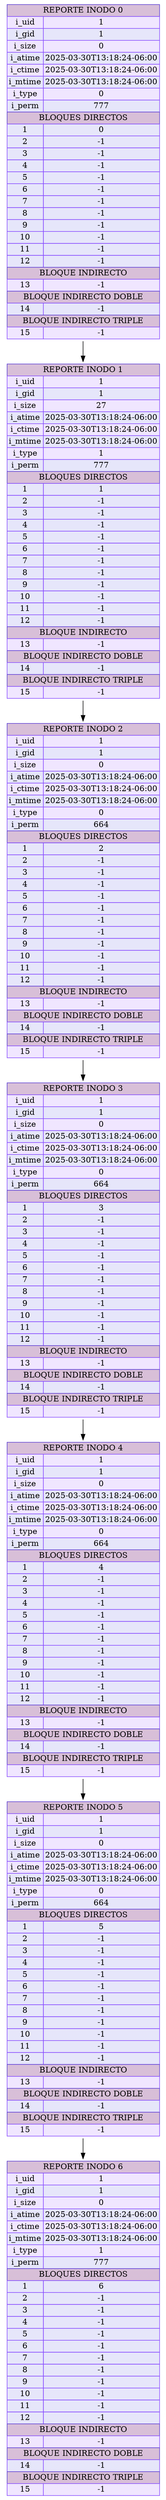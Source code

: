 digraph G {
        node [shape=plaintext]
    inode0 [label=<
            <table border="0" cellborder="1" cellspacing="0" bgcolor="#E6E6FA" color="#8A4FFF">
                <tr><td colspan="2" bgcolor="#D8BFD8" color="#5D3FD3"> REPORTE INODO 0 </td></tr>
                <tr><td bgcolor="#F0E6FF">i_uid</td><td bgcolor="#F0E6FF">1</td></tr>
                <tr><td bgcolor="#E6E6FA">i_gid</td><td bgcolor="#E6E6FA">1</td></tr>
                <tr><td bgcolor="#F0E6FF">i_size</td><td bgcolor="#F0E6FF">0</td></tr>
                <tr><td bgcolor="#E6E6FA">i_atime</td><td bgcolor="#E6E6FA">2025-03-30T13:18:24-06:00</td></tr>
                <tr><td bgcolor="#F0E6FF">i_ctime</td><td bgcolor="#F0E6FF">2025-03-30T13:18:24-06:00</td></tr>
                <tr><td bgcolor="#E6E6FA">i_mtime</td><td bgcolor="#E6E6FA">2025-03-30T13:18:24-06:00</td></tr>
                <tr><td bgcolor="#F0E6FF">i_type</td><td bgcolor="#F0E6FF">0</td></tr>
                <tr><td bgcolor="#E6E6FA">i_perm</td><td bgcolor="#E6E6FA">777</td></tr>
                <tr><td colspan="2" bgcolor="#D8BFD8" color="#5D3FD3">BLOQUES DIRECTOS</td></tr>
            <tr><td>1</td><td>0</td></tr><tr><td>2</td><td>-1</td></tr><tr><td>3</td><td>-1</td></tr><tr><td>4</td><td>-1</td></tr><tr><td>5</td><td>-1</td></tr><tr><td>6</td><td>-1</td></tr><tr><td>7</td><td>-1</td></tr><tr><td>8</td><td>-1</td></tr><tr><td>9</td><td>-1</td></tr><tr><td>10</td><td>-1</td></tr><tr><td>11</td><td>-1</td></tr><tr><td>12</td><td>-1</td></tr>
                <tr><td colspan="2" bgcolor="#D8BFD8" color="#5D3FD3">BLOQUE INDIRECTO</td></tr>
                <tr><td bgcolor="#F0E6FF">13</td><td bgcolor="#F0E6FF">-1</td></tr>
                <tr><td colspan="2" bgcolor="#D8BFD8" color="#5D3FD3">BLOQUE INDIRECTO DOBLE</td></tr>
                <tr><td bgcolor="#E6E6FA">14</td><td bgcolor="#E6E6FA">-1</td></tr>
                <tr><td colspan="2" bgcolor="#D8BFD8" color="#5D3FD3">BLOQUE INDIRECTO TRIPLE</td></tr>
                <tr><td bgcolor="#F0E6FF">15</td><td bgcolor="#F0E6FF">-1</td></tr>
            </table>>];
        inode0 -> inode1;
inode1 [label=<
            <table border="0" cellborder="1" cellspacing="0" bgcolor="#E6E6FA" color="#8A4FFF">
                <tr><td colspan="2" bgcolor="#D8BFD8" color="#5D3FD3"> REPORTE INODO 1 </td></tr>
                <tr><td bgcolor="#F0E6FF">i_uid</td><td bgcolor="#F0E6FF">1</td></tr>
                <tr><td bgcolor="#E6E6FA">i_gid</td><td bgcolor="#E6E6FA">1</td></tr>
                <tr><td bgcolor="#F0E6FF">i_size</td><td bgcolor="#F0E6FF">27</td></tr>
                <tr><td bgcolor="#E6E6FA">i_atime</td><td bgcolor="#E6E6FA">2025-03-30T13:18:24-06:00</td></tr>
                <tr><td bgcolor="#F0E6FF">i_ctime</td><td bgcolor="#F0E6FF">2025-03-30T13:18:24-06:00</td></tr>
                <tr><td bgcolor="#E6E6FA">i_mtime</td><td bgcolor="#E6E6FA">2025-03-30T13:18:24-06:00</td></tr>
                <tr><td bgcolor="#F0E6FF">i_type</td><td bgcolor="#F0E6FF">1</td></tr>
                <tr><td bgcolor="#E6E6FA">i_perm</td><td bgcolor="#E6E6FA">777</td></tr>
                <tr><td colspan="2" bgcolor="#D8BFD8" color="#5D3FD3">BLOQUES DIRECTOS</td></tr>
            <tr><td>1</td><td>1</td></tr><tr><td>2</td><td>-1</td></tr><tr><td>3</td><td>-1</td></tr><tr><td>4</td><td>-1</td></tr><tr><td>5</td><td>-1</td></tr><tr><td>6</td><td>-1</td></tr><tr><td>7</td><td>-1</td></tr><tr><td>8</td><td>-1</td></tr><tr><td>9</td><td>-1</td></tr><tr><td>10</td><td>-1</td></tr><tr><td>11</td><td>-1</td></tr><tr><td>12</td><td>-1</td></tr>
                <tr><td colspan="2" bgcolor="#D8BFD8" color="#5D3FD3">BLOQUE INDIRECTO</td></tr>
                <tr><td bgcolor="#F0E6FF">13</td><td bgcolor="#F0E6FF">-1</td></tr>
                <tr><td colspan="2" bgcolor="#D8BFD8" color="#5D3FD3">BLOQUE INDIRECTO DOBLE</td></tr>
                <tr><td bgcolor="#E6E6FA">14</td><td bgcolor="#E6E6FA">-1</td></tr>
                <tr><td colspan="2" bgcolor="#D8BFD8" color="#5D3FD3">BLOQUE INDIRECTO TRIPLE</td></tr>
                <tr><td bgcolor="#F0E6FF">15</td><td bgcolor="#F0E6FF">-1</td></tr>
            </table>>];
        inode1 -> inode2;
inode2 [label=<
            <table border="0" cellborder="1" cellspacing="0" bgcolor="#E6E6FA" color="#8A4FFF">
                <tr><td colspan="2" bgcolor="#D8BFD8" color="#5D3FD3"> REPORTE INODO 2 </td></tr>
                <tr><td bgcolor="#F0E6FF">i_uid</td><td bgcolor="#F0E6FF">1</td></tr>
                <tr><td bgcolor="#E6E6FA">i_gid</td><td bgcolor="#E6E6FA">1</td></tr>
                <tr><td bgcolor="#F0E6FF">i_size</td><td bgcolor="#F0E6FF">0</td></tr>
                <tr><td bgcolor="#E6E6FA">i_atime</td><td bgcolor="#E6E6FA">2025-03-30T13:18:24-06:00</td></tr>
                <tr><td bgcolor="#F0E6FF">i_ctime</td><td bgcolor="#F0E6FF">2025-03-30T13:18:24-06:00</td></tr>
                <tr><td bgcolor="#E6E6FA">i_mtime</td><td bgcolor="#E6E6FA">2025-03-30T13:18:24-06:00</td></tr>
                <tr><td bgcolor="#F0E6FF">i_type</td><td bgcolor="#F0E6FF">0</td></tr>
                <tr><td bgcolor="#E6E6FA">i_perm</td><td bgcolor="#E6E6FA">664</td></tr>
                <tr><td colspan="2" bgcolor="#D8BFD8" color="#5D3FD3">BLOQUES DIRECTOS</td></tr>
            <tr><td>1</td><td>2</td></tr><tr><td>2</td><td>-1</td></tr><tr><td>3</td><td>-1</td></tr><tr><td>4</td><td>-1</td></tr><tr><td>5</td><td>-1</td></tr><tr><td>6</td><td>-1</td></tr><tr><td>7</td><td>-1</td></tr><tr><td>8</td><td>-1</td></tr><tr><td>9</td><td>-1</td></tr><tr><td>10</td><td>-1</td></tr><tr><td>11</td><td>-1</td></tr><tr><td>12</td><td>-1</td></tr>
                <tr><td colspan="2" bgcolor="#D8BFD8" color="#5D3FD3">BLOQUE INDIRECTO</td></tr>
                <tr><td bgcolor="#F0E6FF">13</td><td bgcolor="#F0E6FF">-1</td></tr>
                <tr><td colspan="2" bgcolor="#D8BFD8" color="#5D3FD3">BLOQUE INDIRECTO DOBLE</td></tr>
                <tr><td bgcolor="#E6E6FA">14</td><td bgcolor="#E6E6FA">-1</td></tr>
                <tr><td colspan="2" bgcolor="#D8BFD8" color="#5D3FD3">BLOQUE INDIRECTO TRIPLE</td></tr>
                <tr><td bgcolor="#F0E6FF">15</td><td bgcolor="#F0E6FF">-1</td></tr>
            </table>>];
        inode2 -> inode3;
inode3 [label=<
            <table border="0" cellborder="1" cellspacing="0" bgcolor="#E6E6FA" color="#8A4FFF">
                <tr><td colspan="2" bgcolor="#D8BFD8" color="#5D3FD3"> REPORTE INODO 3 </td></tr>
                <tr><td bgcolor="#F0E6FF">i_uid</td><td bgcolor="#F0E6FF">1</td></tr>
                <tr><td bgcolor="#E6E6FA">i_gid</td><td bgcolor="#E6E6FA">1</td></tr>
                <tr><td bgcolor="#F0E6FF">i_size</td><td bgcolor="#F0E6FF">0</td></tr>
                <tr><td bgcolor="#E6E6FA">i_atime</td><td bgcolor="#E6E6FA">2025-03-30T13:18:24-06:00</td></tr>
                <tr><td bgcolor="#F0E6FF">i_ctime</td><td bgcolor="#F0E6FF">2025-03-30T13:18:24-06:00</td></tr>
                <tr><td bgcolor="#E6E6FA">i_mtime</td><td bgcolor="#E6E6FA">2025-03-30T13:18:24-06:00</td></tr>
                <tr><td bgcolor="#F0E6FF">i_type</td><td bgcolor="#F0E6FF">0</td></tr>
                <tr><td bgcolor="#E6E6FA">i_perm</td><td bgcolor="#E6E6FA">664</td></tr>
                <tr><td colspan="2" bgcolor="#D8BFD8" color="#5D3FD3">BLOQUES DIRECTOS</td></tr>
            <tr><td>1</td><td>3</td></tr><tr><td>2</td><td>-1</td></tr><tr><td>3</td><td>-1</td></tr><tr><td>4</td><td>-1</td></tr><tr><td>5</td><td>-1</td></tr><tr><td>6</td><td>-1</td></tr><tr><td>7</td><td>-1</td></tr><tr><td>8</td><td>-1</td></tr><tr><td>9</td><td>-1</td></tr><tr><td>10</td><td>-1</td></tr><tr><td>11</td><td>-1</td></tr><tr><td>12</td><td>-1</td></tr>
                <tr><td colspan="2" bgcolor="#D8BFD8" color="#5D3FD3">BLOQUE INDIRECTO</td></tr>
                <tr><td bgcolor="#F0E6FF">13</td><td bgcolor="#F0E6FF">-1</td></tr>
                <tr><td colspan="2" bgcolor="#D8BFD8" color="#5D3FD3">BLOQUE INDIRECTO DOBLE</td></tr>
                <tr><td bgcolor="#E6E6FA">14</td><td bgcolor="#E6E6FA">-1</td></tr>
                <tr><td colspan="2" bgcolor="#D8BFD8" color="#5D3FD3">BLOQUE INDIRECTO TRIPLE</td></tr>
                <tr><td bgcolor="#F0E6FF">15</td><td bgcolor="#F0E6FF">-1</td></tr>
            </table>>];
        inode3 -> inode4;
inode4 [label=<
            <table border="0" cellborder="1" cellspacing="0" bgcolor="#E6E6FA" color="#8A4FFF">
                <tr><td colspan="2" bgcolor="#D8BFD8" color="#5D3FD3"> REPORTE INODO 4 </td></tr>
                <tr><td bgcolor="#F0E6FF">i_uid</td><td bgcolor="#F0E6FF">1</td></tr>
                <tr><td bgcolor="#E6E6FA">i_gid</td><td bgcolor="#E6E6FA">1</td></tr>
                <tr><td bgcolor="#F0E6FF">i_size</td><td bgcolor="#F0E6FF">0</td></tr>
                <tr><td bgcolor="#E6E6FA">i_atime</td><td bgcolor="#E6E6FA">2025-03-30T13:18:24-06:00</td></tr>
                <tr><td bgcolor="#F0E6FF">i_ctime</td><td bgcolor="#F0E6FF">2025-03-30T13:18:24-06:00</td></tr>
                <tr><td bgcolor="#E6E6FA">i_mtime</td><td bgcolor="#E6E6FA">2025-03-30T13:18:24-06:00</td></tr>
                <tr><td bgcolor="#F0E6FF">i_type</td><td bgcolor="#F0E6FF">0</td></tr>
                <tr><td bgcolor="#E6E6FA">i_perm</td><td bgcolor="#E6E6FA">664</td></tr>
                <tr><td colspan="2" bgcolor="#D8BFD8" color="#5D3FD3">BLOQUES DIRECTOS</td></tr>
            <tr><td>1</td><td>4</td></tr><tr><td>2</td><td>-1</td></tr><tr><td>3</td><td>-1</td></tr><tr><td>4</td><td>-1</td></tr><tr><td>5</td><td>-1</td></tr><tr><td>6</td><td>-1</td></tr><tr><td>7</td><td>-1</td></tr><tr><td>8</td><td>-1</td></tr><tr><td>9</td><td>-1</td></tr><tr><td>10</td><td>-1</td></tr><tr><td>11</td><td>-1</td></tr><tr><td>12</td><td>-1</td></tr>
                <tr><td colspan="2" bgcolor="#D8BFD8" color="#5D3FD3">BLOQUE INDIRECTO</td></tr>
                <tr><td bgcolor="#F0E6FF">13</td><td bgcolor="#F0E6FF">-1</td></tr>
                <tr><td colspan="2" bgcolor="#D8BFD8" color="#5D3FD3">BLOQUE INDIRECTO DOBLE</td></tr>
                <tr><td bgcolor="#E6E6FA">14</td><td bgcolor="#E6E6FA">-1</td></tr>
                <tr><td colspan="2" bgcolor="#D8BFD8" color="#5D3FD3">BLOQUE INDIRECTO TRIPLE</td></tr>
                <tr><td bgcolor="#F0E6FF">15</td><td bgcolor="#F0E6FF">-1</td></tr>
            </table>>];
        inode4 -> inode5;
inode5 [label=<
            <table border="0" cellborder="1" cellspacing="0" bgcolor="#E6E6FA" color="#8A4FFF">
                <tr><td colspan="2" bgcolor="#D8BFD8" color="#5D3FD3"> REPORTE INODO 5 </td></tr>
                <tr><td bgcolor="#F0E6FF">i_uid</td><td bgcolor="#F0E6FF">1</td></tr>
                <tr><td bgcolor="#E6E6FA">i_gid</td><td bgcolor="#E6E6FA">1</td></tr>
                <tr><td bgcolor="#F0E6FF">i_size</td><td bgcolor="#F0E6FF">0</td></tr>
                <tr><td bgcolor="#E6E6FA">i_atime</td><td bgcolor="#E6E6FA">2025-03-30T13:18:24-06:00</td></tr>
                <tr><td bgcolor="#F0E6FF">i_ctime</td><td bgcolor="#F0E6FF">2025-03-30T13:18:24-06:00</td></tr>
                <tr><td bgcolor="#E6E6FA">i_mtime</td><td bgcolor="#E6E6FA">2025-03-30T13:18:24-06:00</td></tr>
                <tr><td bgcolor="#F0E6FF">i_type</td><td bgcolor="#F0E6FF">0</td></tr>
                <tr><td bgcolor="#E6E6FA">i_perm</td><td bgcolor="#E6E6FA">664</td></tr>
                <tr><td colspan="2" bgcolor="#D8BFD8" color="#5D3FD3">BLOQUES DIRECTOS</td></tr>
            <tr><td>1</td><td>5</td></tr><tr><td>2</td><td>-1</td></tr><tr><td>3</td><td>-1</td></tr><tr><td>4</td><td>-1</td></tr><tr><td>5</td><td>-1</td></tr><tr><td>6</td><td>-1</td></tr><tr><td>7</td><td>-1</td></tr><tr><td>8</td><td>-1</td></tr><tr><td>9</td><td>-1</td></tr><tr><td>10</td><td>-1</td></tr><tr><td>11</td><td>-1</td></tr><tr><td>12</td><td>-1</td></tr>
                <tr><td colspan="2" bgcolor="#D8BFD8" color="#5D3FD3">BLOQUE INDIRECTO</td></tr>
                <tr><td bgcolor="#F0E6FF">13</td><td bgcolor="#F0E6FF">-1</td></tr>
                <tr><td colspan="2" bgcolor="#D8BFD8" color="#5D3FD3">BLOQUE INDIRECTO DOBLE</td></tr>
                <tr><td bgcolor="#E6E6FA">14</td><td bgcolor="#E6E6FA">-1</td></tr>
                <tr><td colspan="2" bgcolor="#D8BFD8" color="#5D3FD3">BLOQUE INDIRECTO TRIPLE</td></tr>
                <tr><td bgcolor="#F0E6FF">15</td><td bgcolor="#F0E6FF">-1</td></tr>
            </table>>];
        inode5 -> inode6;
inode6 [label=<
            <table border="0" cellborder="1" cellspacing="0" bgcolor="#E6E6FA" color="#8A4FFF">
                <tr><td colspan="2" bgcolor="#D8BFD8" color="#5D3FD3"> REPORTE INODO 6 </td></tr>
                <tr><td bgcolor="#F0E6FF">i_uid</td><td bgcolor="#F0E6FF">1</td></tr>
                <tr><td bgcolor="#E6E6FA">i_gid</td><td bgcolor="#E6E6FA">1</td></tr>
                <tr><td bgcolor="#F0E6FF">i_size</td><td bgcolor="#F0E6FF">0</td></tr>
                <tr><td bgcolor="#E6E6FA">i_atime</td><td bgcolor="#E6E6FA">2025-03-30T13:18:24-06:00</td></tr>
                <tr><td bgcolor="#F0E6FF">i_ctime</td><td bgcolor="#F0E6FF">2025-03-30T13:18:24-06:00</td></tr>
                <tr><td bgcolor="#E6E6FA">i_mtime</td><td bgcolor="#E6E6FA">2025-03-30T13:18:24-06:00</td></tr>
                <tr><td bgcolor="#F0E6FF">i_type</td><td bgcolor="#F0E6FF">1</td></tr>
                <tr><td bgcolor="#E6E6FA">i_perm</td><td bgcolor="#E6E6FA">777</td></tr>
                <tr><td colspan="2" bgcolor="#D8BFD8" color="#5D3FD3">BLOQUES DIRECTOS</td></tr>
            <tr><td>1</td><td>6</td></tr><tr><td>2</td><td>-1</td></tr><tr><td>3</td><td>-1</td></tr><tr><td>4</td><td>-1</td></tr><tr><td>5</td><td>-1</td></tr><tr><td>6</td><td>-1</td></tr><tr><td>7</td><td>-1</td></tr><tr><td>8</td><td>-1</td></tr><tr><td>9</td><td>-1</td></tr><tr><td>10</td><td>-1</td></tr><tr><td>11</td><td>-1</td></tr><tr><td>12</td><td>-1</td></tr>
                <tr><td colspan="2" bgcolor="#D8BFD8" color="#5D3FD3">BLOQUE INDIRECTO</td></tr>
                <tr><td bgcolor="#F0E6FF">13</td><td bgcolor="#F0E6FF">-1</td></tr>
                <tr><td colspan="2" bgcolor="#D8BFD8" color="#5D3FD3">BLOQUE INDIRECTO DOBLE</td></tr>
                <tr><td bgcolor="#E6E6FA">14</td><td bgcolor="#E6E6FA">-1</td></tr>
                <tr><td colspan="2" bgcolor="#D8BFD8" color="#5D3FD3">BLOQUE INDIRECTO TRIPLE</td></tr>
                <tr><td bgcolor="#F0E6FF">15</td><td bgcolor="#F0E6FF">-1</td></tr>
            </table>>];
        }